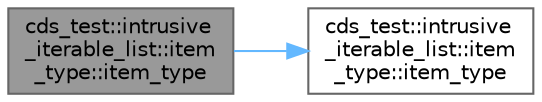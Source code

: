 digraph "cds_test::intrusive_iterable_list::item_type::item_type"
{
 // LATEX_PDF_SIZE
  bgcolor="transparent";
  edge [fontname=Helvetica,fontsize=10,labelfontname=Helvetica,labelfontsize=10];
  node [fontname=Helvetica,fontsize=10,shape=box,height=0.2,width=0.4];
  rankdir="LR";
  Node1 [id="Node000001",label="cds_test::intrusive\l_iterable_list::item\l_type::item_type",height=0.2,width=0.4,color="gray40", fillcolor="grey60", style="filled", fontcolor="black",tooltip=" "];
  Node1 -> Node2 [id="edge2_Node000001_Node000002",color="steelblue1",style="solid",tooltip=" "];
  Node2 [id="Node000002",label="cds_test::intrusive\l_iterable_list::item\l_type::item_type",height=0.2,width=0.4,color="grey40", fillcolor="white", style="filled",URL="$structcds__test_1_1intrusive__iterable__list_1_1item__type.html#a70ca2df6850772077294d2da166043f8",tooltip=" "];
}
